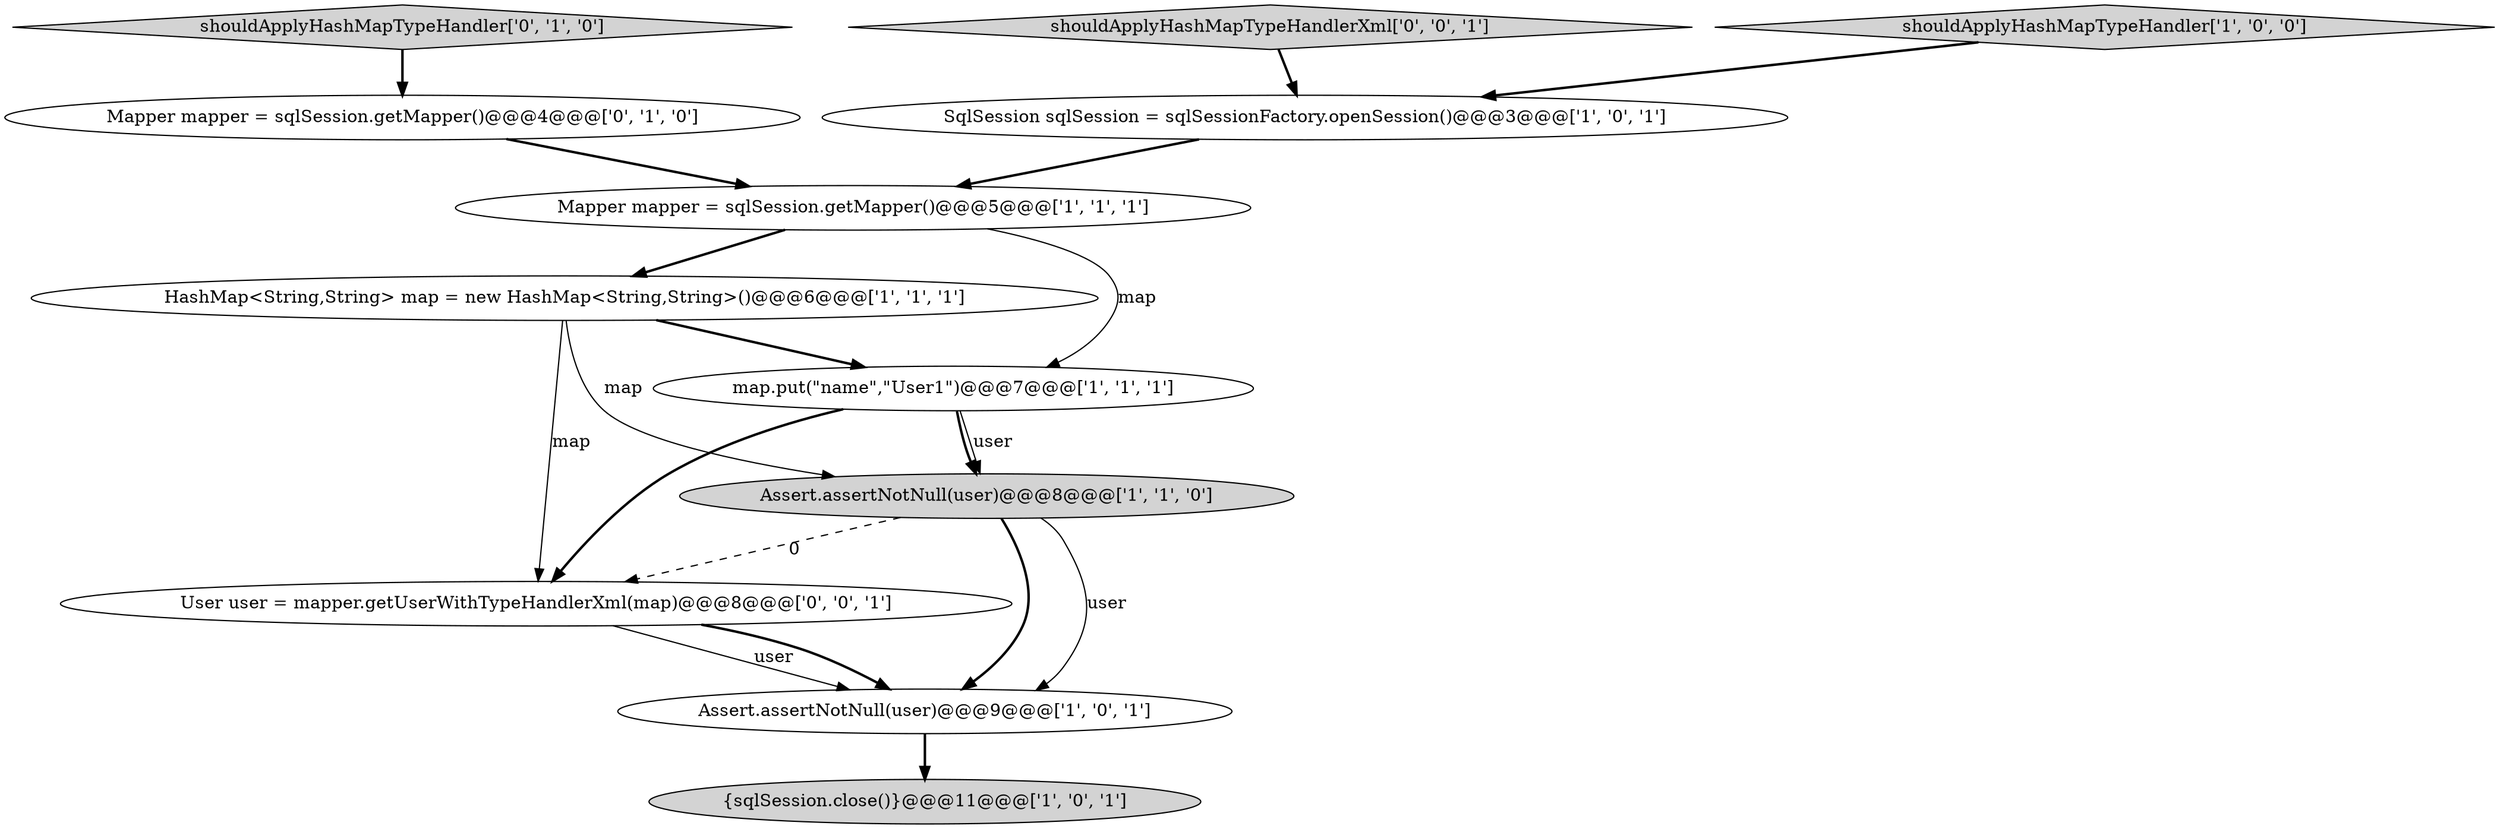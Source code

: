 digraph {
5 [style = filled, label = "Mapper mapper = sqlSession.getMapper()@@@5@@@['1', '1', '1']", fillcolor = white, shape = ellipse image = "AAA0AAABBB1BBB"];
4 [style = filled, label = "{sqlSession.close()}@@@11@@@['1', '0', '1']", fillcolor = lightgray, shape = ellipse image = "AAA0AAABBB1BBB"];
11 [style = filled, label = "User user = mapper.getUserWithTypeHandlerXml(map)@@@8@@@['0', '0', '1']", fillcolor = white, shape = ellipse image = "AAA0AAABBB3BBB"];
3 [style = filled, label = "shouldApplyHashMapTypeHandler['1', '0', '0']", fillcolor = lightgray, shape = diamond image = "AAA0AAABBB1BBB"];
2 [style = filled, label = "Assert.assertNotNull(user)@@@9@@@['1', '0', '1']", fillcolor = white, shape = ellipse image = "AAA0AAABBB1BBB"];
8 [style = filled, label = "shouldApplyHashMapTypeHandler['0', '1', '0']", fillcolor = lightgray, shape = diamond image = "AAA0AAABBB2BBB"];
0 [style = filled, label = "HashMap<String,String> map = new HashMap<String,String>()@@@6@@@['1', '1', '1']", fillcolor = white, shape = ellipse image = "AAA0AAABBB1BBB"];
1 [style = filled, label = "map.put(\"name\",\"User1\")@@@7@@@['1', '1', '1']", fillcolor = white, shape = ellipse image = "AAA0AAABBB1BBB"];
9 [style = filled, label = "Mapper mapper = sqlSession.getMapper()@@@4@@@['0', '1', '0']", fillcolor = white, shape = ellipse image = "AAA0AAABBB2BBB"];
6 [style = filled, label = "SqlSession sqlSession = sqlSessionFactory.openSession()@@@3@@@['1', '0', '1']", fillcolor = white, shape = ellipse image = "AAA0AAABBB1BBB"];
10 [style = filled, label = "shouldApplyHashMapTypeHandlerXml['0', '0', '1']", fillcolor = lightgray, shape = diamond image = "AAA0AAABBB3BBB"];
7 [style = filled, label = "Assert.assertNotNull(user)@@@8@@@['1', '1', '0']", fillcolor = lightgray, shape = ellipse image = "AAA0AAABBB1BBB"];
9->5 [style = bold, label=""];
7->11 [style = dashed, label="0"];
5->1 [style = solid, label="map"];
6->5 [style = bold, label=""];
3->6 [style = bold, label=""];
7->2 [style = solid, label="user"];
1->7 [style = solid, label="user"];
11->2 [style = solid, label="user"];
5->0 [style = bold, label=""];
2->4 [style = bold, label=""];
7->2 [style = bold, label=""];
0->1 [style = bold, label=""];
1->7 [style = bold, label=""];
11->2 [style = bold, label=""];
10->6 [style = bold, label=""];
0->11 [style = solid, label="map"];
1->11 [style = bold, label=""];
0->7 [style = solid, label="map"];
8->9 [style = bold, label=""];
}
